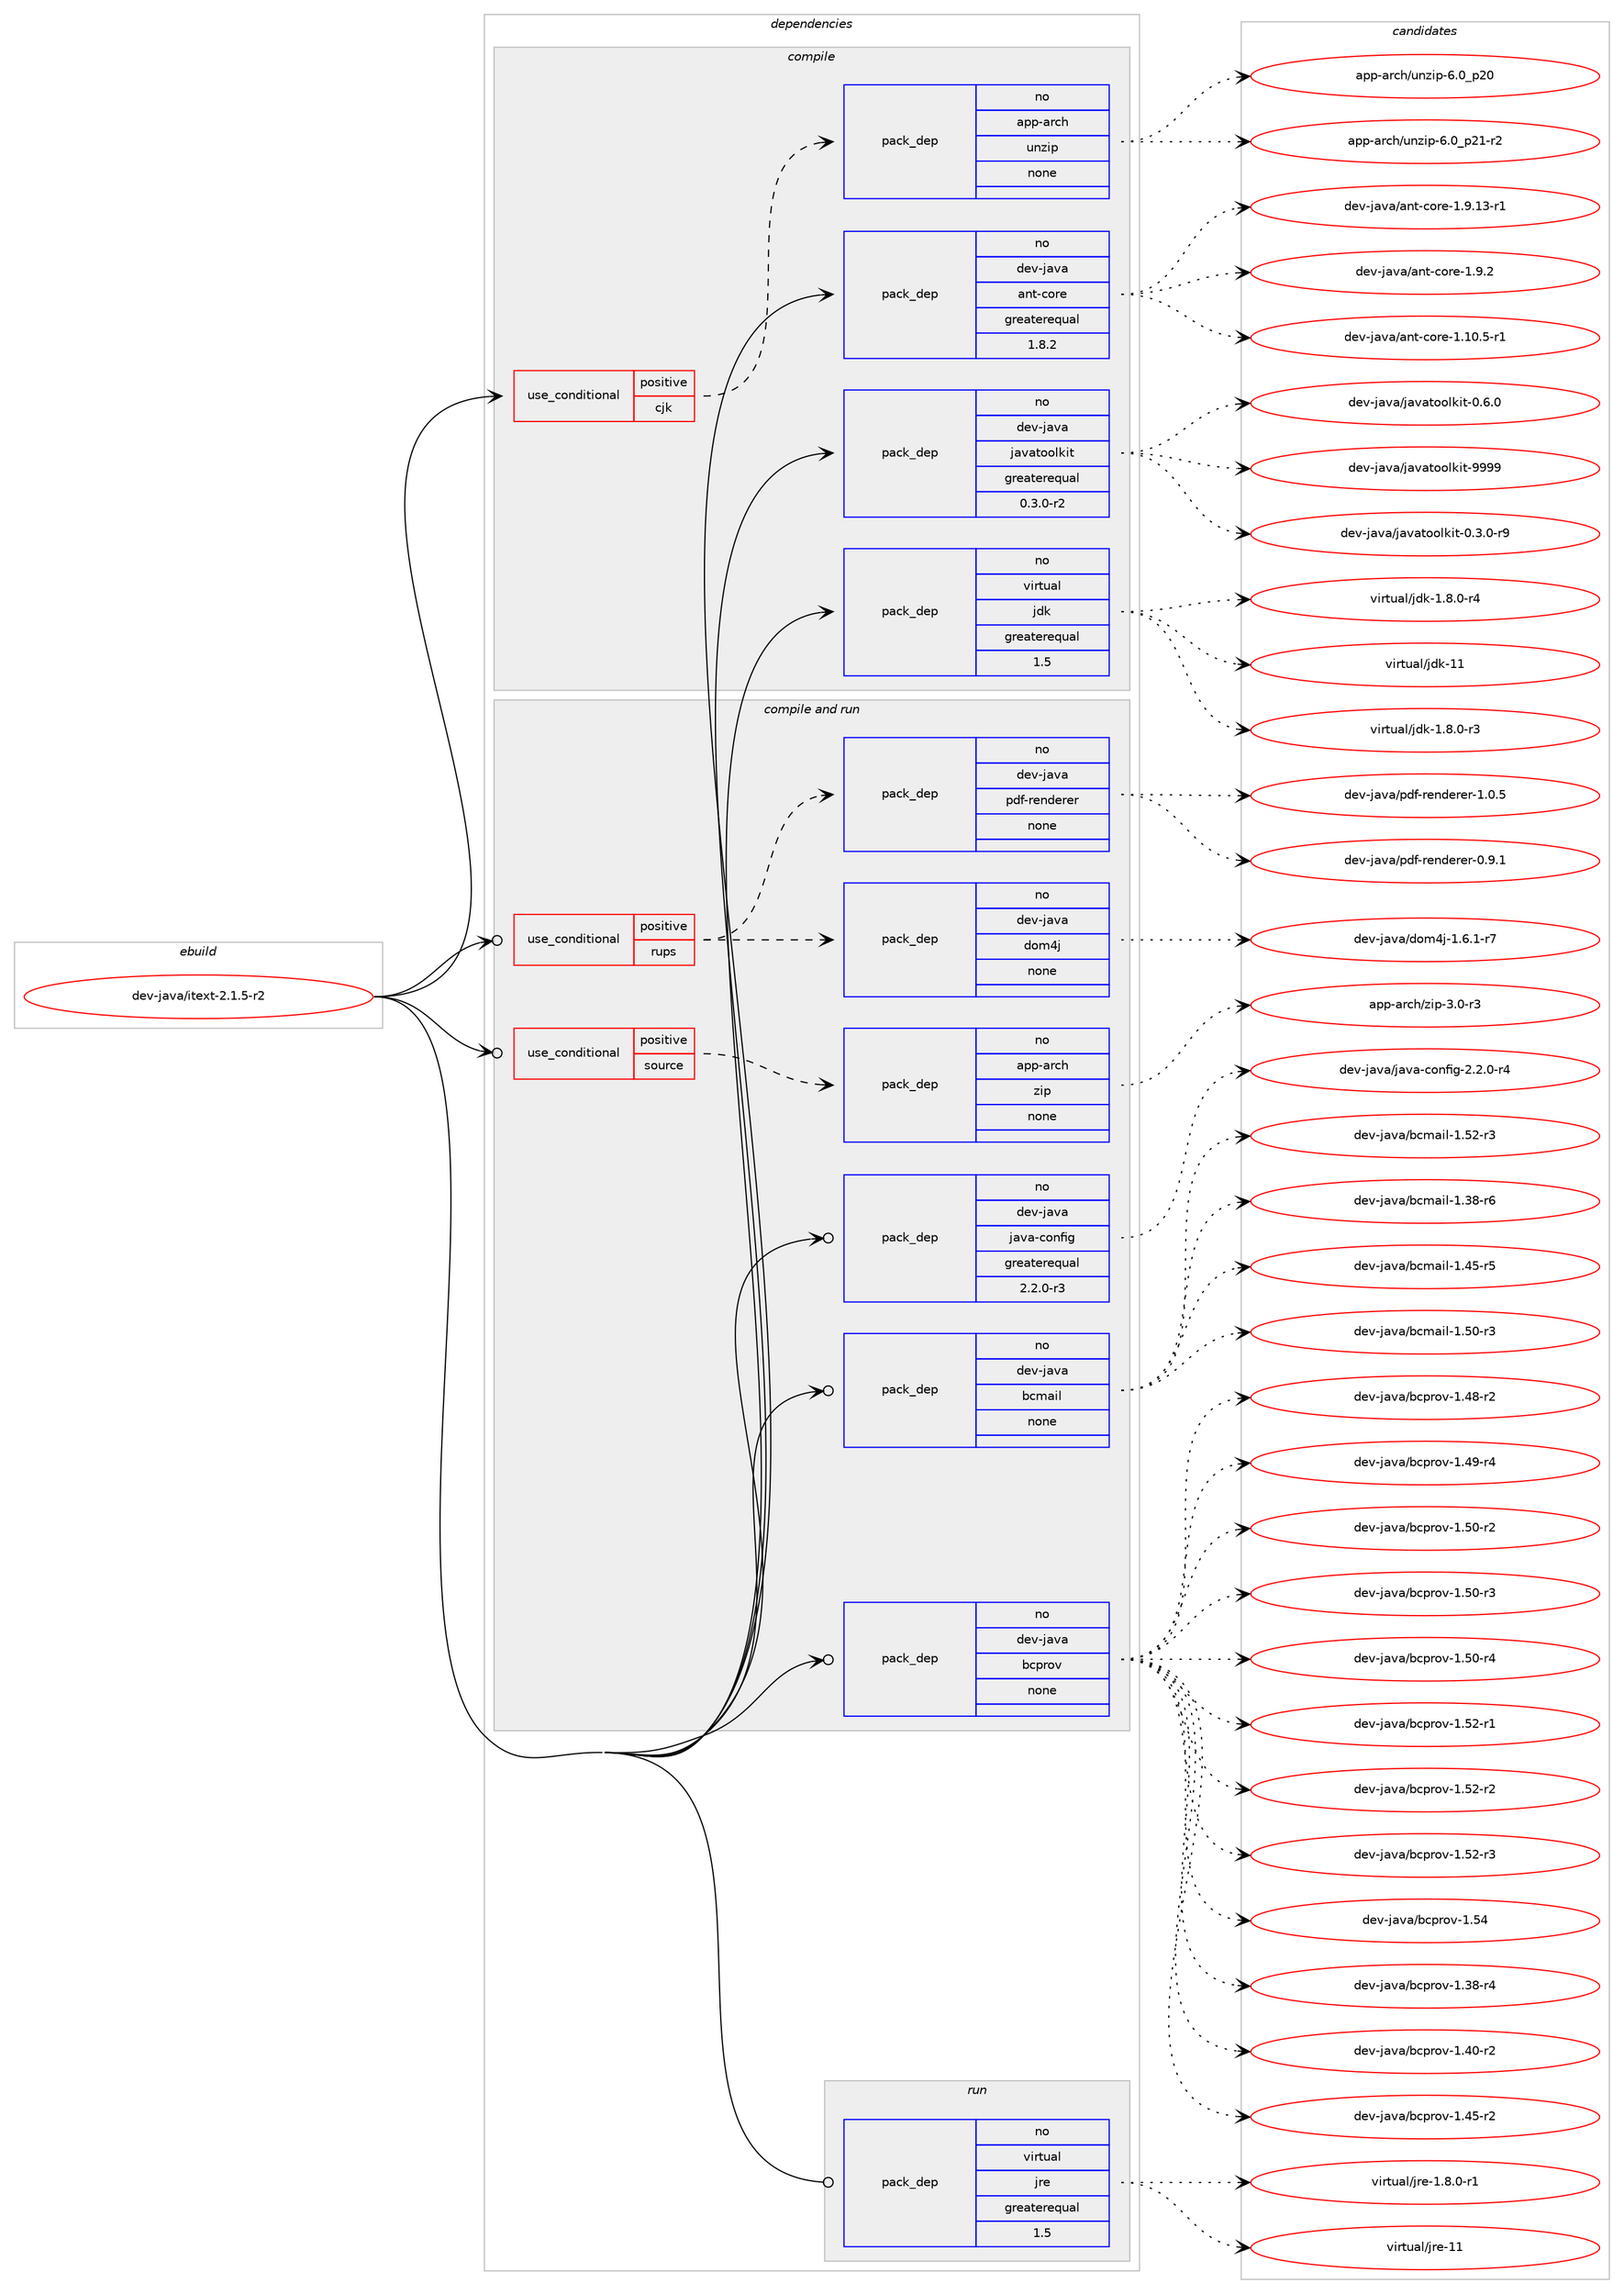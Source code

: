 digraph prolog {

# *************
# Graph options
# *************

newrank=true;
concentrate=true;
compound=true;
graph [rankdir=LR,fontname=Helvetica,fontsize=10,ranksep=1.5];#, ranksep=2.5, nodesep=0.2];
edge  [arrowhead=vee];
node  [fontname=Helvetica,fontsize=10];

# **********
# The ebuild
# **********

subgraph cluster_leftcol {
color=gray;
rank=same;
label=<<i>ebuild</i>>;
id [label="dev-java/itext-2.1.5-r2", color=red, width=4, href="../dev-java/itext-2.1.5-r2.svg"];
}

# ****************
# The dependencies
# ****************

subgraph cluster_midcol {
color=gray;
label=<<i>dependencies</i>>;
subgraph cluster_compile {
fillcolor="#eeeeee";
style=filled;
label=<<i>compile</i>>;
subgraph cond362779 {
dependency1353322 [label=<<TABLE BORDER="0" CELLBORDER="1" CELLSPACING="0" CELLPADDING="4"><TR><TD ROWSPAN="3" CELLPADDING="10">use_conditional</TD></TR><TR><TD>positive</TD></TR><TR><TD>cjk</TD></TR></TABLE>>, shape=none, color=red];
subgraph pack968110 {
dependency1353323 [label=<<TABLE BORDER="0" CELLBORDER="1" CELLSPACING="0" CELLPADDING="4" WIDTH="220"><TR><TD ROWSPAN="6" CELLPADDING="30">pack_dep</TD></TR><TR><TD WIDTH="110">no</TD></TR><TR><TD>app-arch</TD></TR><TR><TD>unzip</TD></TR><TR><TD>none</TD></TR><TR><TD></TD></TR></TABLE>>, shape=none, color=blue];
}
dependency1353322:e -> dependency1353323:w [weight=20,style="dashed",arrowhead="vee"];
}
id:e -> dependency1353322:w [weight=20,style="solid",arrowhead="vee"];
subgraph pack968111 {
dependency1353324 [label=<<TABLE BORDER="0" CELLBORDER="1" CELLSPACING="0" CELLPADDING="4" WIDTH="220"><TR><TD ROWSPAN="6" CELLPADDING="30">pack_dep</TD></TR><TR><TD WIDTH="110">no</TD></TR><TR><TD>dev-java</TD></TR><TR><TD>ant-core</TD></TR><TR><TD>greaterequal</TD></TR><TR><TD>1.8.2</TD></TR></TABLE>>, shape=none, color=blue];
}
id:e -> dependency1353324:w [weight=20,style="solid",arrowhead="vee"];
subgraph pack968112 {
dependency1353325 [label=<<TABLE BORDER="0" CELLBORDER="1" CELLSPACING="0" CELLPADDING="4" WIDTH="220"><TR><TD ROWSPAN="6" CELLPADDING="30">pack_dep</TD></TR><TR><TD WIDTH="110">no</TD></TR><TR><TD>dev-java</TD></TR><TR><TD>javatoolkit</TD></TR><TR><TD>greaterequal</TD></TR><TR><TD>0.3.0-r2</TD></TR></TABLE>>, shape=none, color=blue];
}
id:e -> dependency1353325:w [weight=20,style="solid",arrowhead="vee"];
subgraph pack968113 {
dependency1353326 [label=<<TABLE BORDER="0" CELLBORDER="1" CELLSPACING="0" CELLPADDING="4" WIDTH="220"><TR><TD ROWSPAN="6" CELLPADDING="30">pack_dep</TD></TR><TR><TD WIDTH="110">no</TD></TR><TR><TD>virtual</TD></TR><TR><TD>jdk</TD></TR><TR><TD>greaterequal</TD></TR><TR><TD>1.5</TD></TR></TABLE>>, shape=none, color=blue];
}
id:e -> dependency1353326:w [weight=20,style="solid",arrowhead="vee"];
}
subgraph cluster_compileandrun {
fillcolor="#eeeeee";
style=filled;
label=<<i>compile and run</i>>;
subgraph cond362780 {
dependency1353327 [label=<<TABLE BORDER="0" CELLBORDER="1" CELLSPACING="0" CELLPADDING="4"><TR><TD ROWSPAN="3" CELLPADDING="10">use_conditional</TD></TR><TR><TD>positive</TD></TR><TR><TD>rups</TD></TR></TABLE>>, shape=none, color=red];
subgraph pack968114 {
dependency1353328 [label=<<TABLE BORDER="0" CELLBORDER="1" CELLSPACING="0" CELLPADDING="4" WIDTH="220"><TR><TD ROWSPAN="6" CELLPADDING="30">pack_dep</TD></TR><TR><TD WIDTH="110">no</TD></TR><TR><TD>dev-java</TD></TR><TR><TD>dom4j</TD></TR><TR><TD>none</TD></TR><TR><TD></TD></TR></TABLE>>, shape=none, color=blue];
}
dependency1353327:e -> dependency1353328:w [weight=20,style="dashed",arrowhead="vee"];
subgraph pack968115 {
dependency1353329 [label=<<TABLE BORDER="0" CELLBORDER="1" CELLSPACING="0" CELLPADDING="4" WIDTH="220"><TR><TD ROWSPAN="6" CELLPADDING="30">pack_dep</TD></TR><TR><TD WIDTH="110">no</TD></TR><TR><TD>dev-java</TD></TR><TR><TD>pdf-renderer</TD></TR><TR><TD>none</TD></TR><TR><TD></TD></TR></TABLE>>, shape=none, color=blue];
}
dependency1353327:e -> dependency1353329:w [weight=20,style="dashed",arrowhead="vee"];
}
id:e -> dependency1353327:w [weight=20,style="solid",arrowhead="odotvee"];
subgraph cond362781 {
dependency1353330 [label=<<TABLE BORDER="0" CELLBORDER="1" CELLSPACING="0" CELLPADDING="4"><TR><TD ROWSPAN="3" CELLPADDING="10">use_conditional</TD></TR><TR><TD>positive</TD></TR><TR><TD>source</TD></TR></TABLE>>, shape=none, color=red];
subgraph pack968116 {
dependency1353331 [label=<<TABLE BORDER="0" CELLBORDER="1" CELLSPACING="0" CELLPADDING="4" WIDTH="220"><TR><TD ROWSPAN="6" CELLPADDING="30">pack_dep</TD></TR><TR><TD WIDTH="110">no</TD></TR><TR><TD>app-arch</TD></TR><TR><TD>zip</TD></TR><TR><TD>none</TD></TR><TR><TD></TD></TR></TABLE>>, shape=none, color=blue];
}
dependency1353330:e -> dependency1353331:w [weight=20,style="dashed",arrowhead="vee"];
}
id:e -> dependency1353330:w [weight=20,style="solid",arrowhead="odotvee"];
subgraph pack968117 {
dependency1353332 [label=<<TABLE BORDER="0" CELLBORDER="1" CELLSPACING="0" CELLPADDING="4" WIDTH="220"><TR><TD ROWSPAN="6" CELLPADDING="30">pack_dep</TD></TR><TR><TD WIDTH="110">no</TD></TR><TR><TD>dev-java</TD></TR><TR><TD>bcmail</TD></TR><TR><TD>none</TD></TR><TR><TD></TD></TR></TABLE>>, shape=none, color=blue];
}
id:e -> dependency1353332:w [weight=20,style="solid",arrowhead="odotvee"];
subgraph pack968118 {
dependency1353333 [label=<<TABLE BORDER="0" CELLBORDER="1" CELLSPACING="0" CELLPADDING="4" WIDTH="220"><TR><TD ROWSPAN="6" CELLPADDING="30">pack_dep</TD></TR><TR><TD WIDTH="110">no</TD></TR><TR><TD>dev-java</TD></TR><TR><TD>bcprov</TD></TR><TR><TD>none</TD></TR><TR><TD></TD></TR></TABLE>>, shape=none, color=blue];
}
id:e -> dependency1353333:w [weight=20,style="solid",arrowhead="odotvee"];
subgraph pack968119 {
dependency1353334 [label=<<TABLE BORDER="0" CELLBORDER="1" CELLSPACING="0" CELLPADDING="4" WIDTH="220"><TR><TD ROWSPAN="6" CELLPADDING="30">pack_dep</TD></TR><TR><TD WIDTH="110">no</TD></TR><TR><TD>dev-java</TD></TR><TR><TD>java-config</TD></TR><TR><TD>greaterequal</TD></TR><TR><TD>2.2.0-r3</TD></TR></TABLE>>, shape=none, color=blue];
}
id:e -> dependency1353334:w [weight=20,style="solid",arrowhead="odotvee"];
}
subgraph cluster_run {
fillcolor="#eeeeee";
style=filled;
label=<<i>run</i>>;
subgraph pack968120 {
dependency1353335 [label=<<TABLE BORDER="0" CELLBORDER="1" CELLSPACING="0" CELLPADDING="4" WIDTH="220"><TR><TD ROWSPAN="6" CELLPADDING="30">pack_dep</TD></TR><TR><TD WIDTH="110">no</TD></TR><TR><TD>virtual</TD></TR><TR><TD>jre</TD></TR><TR><TD>greaterequal</TD></TR><TR><TD>1.5</TD></TR></TABLE>>, shape=none, color=blue];
}
id:e -> dependency1353335:w [weight=20,style="solid",arrowhead="odot"];
}
}

# **************
# The candidates
# **************

subgraph cluster_choices {
rank=same;
color=gray;
label=<<i>candidates</i>>;

subgraph choice968110 {
color=black;
nodesep=1;
choice971121124597114991044711711012210511245544648951125048 [label="app-arch/unzip-6.0_p20", color=red, width=4,href="../app-arch/unzip-6.0_p20.svg"];
choice9711211245971149910447117110122105112455446489511250494511450 [label="app-arch/unzip-6.0_p21-r2", color=red, width=4,href="../app-arch/unzip-6.0_p21-r2.svg"];
dependency1353323:e -> choice971121124597114991044711711012210511245544648951125048:w [style=dotted,weight="100"];
dependency1353323:e -> choice9711211245971149910447117110122105112455446489511250494511450:w [style=dotted,weight="100"];
}
subgraph choice968111 {
color=black;
nodesep=1;
choice10010111845106971189747971101164599111114101454946494846534511449 [label="dev-java/ant-core-1.10.5-r1", color=red, width=4,href="../dev-java/ant-core-1.10.5-r1.svg"];
choice10010111845106971189747971101164599111114101454946574649514511449 [label="dev-java/ant-core-1.9.13-r1", color=red, width=4,href="../dev-java/ant-core-1.9.13-r1.svg"];
choice10010111845106971189747971101164599111114101454946574650 [label="dev-java/ant-core-1.9.2", color=red, width=4,href="../dev-java/ant-core-1.9.2.svg"];
dependency1353324:e -> choice10010111845106971189747971101164599111114101454946494846534511449:w [style=dotted,weight="100"];
dependency1353324:e -> choice10010111845106971189747971101164599111114101454946574649514511449:w [style=dotted,weight="100"];
dependency1353324:e -> choice10010111845106971189747971101164599111114101454946574650:w [style=dotted,weight="100"];
}
subgraph choice968112 {
color=black;
nodesep=1;
choice1001011184510697118974710697118971161111111081071051164548465146484511457 [label="dev-java/javatoolkit-0.3.0-r9", color=red, width=4,href="../dev-java/javatoolkit-0.3.0-r9.svg"];
choice100101118451069711897471069711897116111111108107105116454846544648 [label="dev-java/javatoolkit-0.6.0", color=red, width=4,href="../dev-java/javatoolkit-0.6.0.svg"];
choice1001011184510697118974710697118971161111111081071051164557575757 [label="dev-java/javatoolkit-9999", color=red, width=4,href="../dev-java/javatoolkit-9999.svg"];
dependency1353325:e -> choice1001011184510697118974710697118971161111111081071051164548465146484511457:w [style=dotted,weight="100"];
dependency1353325:e -> choice100101118451069711897471069711897116111111108107105116454846544648:w [style=dotted,weight="100"];
dependency1353325:e -> choice1001011184510697118974710697118971161111111081071051164557575757:w [style=dotted,weight="100"];
}
subgraph choice968113 {
color=black;
nodesep=1;
choice11810511411611797108471061001074549465646484511451 [label="virtual/jdk-1.8.0-r3", color=red, width=4,href="../virtual/jdk-1.8.0-r3.svg"];
choice11810511411611797108471061001074549465646484511452 [label="virtual/jdk-1.8.0-r4", color=red, width=4,href="../virtual/jdk-1.8.0-r4.svg"];
choice1181051141161179710847106100107454949 [label="virtual/jdk-11", color=red, width=4,href="../virtual/jdk-11.svg"];
dependency1353326:e -> choice11810511411611797108471061001074549465646484511451:w [style=dotted,weight="100"];
dependency1353326:e -> choice11810511411611797108471061001074549465646484511452:w [style=dotted,weight="100"];
dependency1353326:e -> choice1181051141161179710847106100107454949:w [style=dotted,weight="100"];
}
subgraph choice968114 {
color=black;
nodesep=1;
choice10010111845106971189747100111109521064549465446494511455 [label="dev-java/dom4j-1.6.1-r7", color=red, width=4,href="../dev-java/dom4j-1.6.1-r7.svg"];
dependency1353328:e -> choice10010111845106971189747100111109521064549465446494511455:w [style=dotted,weight="100"];
}
subgraph choice968115 {
color=black;
nodesep=1;
choice1001011184510697118974711210010245114101110100101114101114454846574649 [label="dev-java/pdf-renderer-0.9.1", color=red, width=4,href="../dev-java/pdf-renderer-0.9.1.svg"];
choice1001011184510697118974711210010245114101110100101114101114454946484653 [label="dev-java/pdf-renderer-1.0.5", color=red, width=4,href="../dev-java/pdf-renderer-1.0.5.svg"];
dependency1353329:e -> choice1001011184510697118974711210010245114101110100101114101114454846574649:w [style=dotted,weight="100"];
dependency1353329:e -> choice1001011184510697118974711210010245114101110100101114101114454946484653:w [style=dotted,weight="100"];
}
subgraph choice968116 {
color=black;
nodesep=1;
choice9711211245971149910447122105112455146484511451 [label="app-arch/zip-3.0-r3", color=red, width=4,href="../app-arch/zip-3.0-r3.svg"];
dependency1353331:e -> choice9711211245971149910447122105112455146484511451:w [style=dotted,weight="100"];
}
subgraph choice968117 {
color=black;
nodesep=1;
choice1001011184510697118974798991099710510845494651564511454 [label="dev-java/bcmail-1.38-r6", color=red, width=4,href="../dev-java/bcmail-1.38-r6.svg"];
choice1001011184510697118974798991099710510845494652534511453 [label="dev-java/bcmail-1.45-r5", color=red, width=4,href="../dev-java/bcmail-1.45-r5.svg"];
choice1001011184510697118974798991099710510845494653484511451 [label="dev-java/bcmail-1.50-r3", color=red, width=4,href="../dev-java/bcmail-1.50-r3.svg"];
choice1001011184510697118974798991099710510845494653504511451 [label="dev-java/bcmail-1.52-r3", color=red, width=4,href="../dev-java/bcmail-1.52-r3.svg"];
dependency1353332:e -> choice1001011184510697118974798991099710510845494651564511454:w [style=dotted,weight="100"];
dependency1353332:e -> choice1001011184510697118974798991099710510845494652534511453:w [style=dotted,weight="100"];
dependency1353332:e -> choice1001011184510697118974798991099710510845494653484511451:w [style=dotted,weight="100"];
dependency1353332:e -> choice1001011184510697118974798991099710510845494653504511451:w [style=dotted,weight="100"];
}
subgraph choice968118 {
color=black;
nodesep=1;
choice10010111845106971189747989911211411111845494651564511452 [label="dev-java/bcprov-1.38-r4", color=red, width=4,href="../dev-java/bcprov-1.38-r4.svg"];
choice10010111845106971189747989911211411111845494652484511450 [label="dev-java/bcprov-1.40-r2", color=red, width=4,href="../dev-java/bcprov-1.40-r2.svg"];
choice10010111845106971189747989911211411111845494652534511450 [label="dev-java/bcprov-1.45-r2", color=red, width=4,href="../dev-java/bcprov-1.45-r2.svg"];
choice10010111845106971189747989911211411111845494652564511450 [label="dev-java/bcprov-1.48-r2", color=red, width=4,href="../dev-java/bcprov-1.48-r2.svg"];
choice10010111845106971189747989911211411111845494652574511452 [label="dev-java/bcprov-1.49-r4", color=red, width=4,href="../dev-java/bcprov-1.49-r4.svg"];
choice10010111845106971189747989911211411111845494653484511450 [label="dev-java/bcprov-1.50-r2", color=red, width=4,href="../dev-java/bcprov-1.50-r2.svg"];
choice10010111845106971189747989911211411111845494653484511451 [label="dev-java/bcprov-1.50-r3", color=red, width=4,href="../dev-java/bcprov-1.50-r3.svg"];
choice10010111845106971189747989911211411111845494653484511452 [label="dev-java/bcprov-1.50-r4", color=red, width=4,href="../dev-java/bcprov-1.50-r4.svg"];
choice10010111845106971189747989911211411111845494653504511449 [label="dev-java/bcprov-1.52-r1", color=red, width=4,href="../dev-java/bcprov-1.52-r1.svg"];
choice10010111845106971189747989911211411111845494653504511450 [label="dev-java/bcprov-1.52-r2", color=red, width=4,href="../dev-java/bcprov-1.52-r2.svg"];
choice10010111845106971189747989911211411111845494653504511451 [label="dev-java/bcprov-1.52-r3", color=red, width=4,href="../dev-java/bcprov-1.52-r3.svg"];
choice1001011184510697118974798991121141111184549465352 [label="dev-java/bcprov-1.54", color=red, width=4,href="../dev-java/bcprov-1.54.svg"];
dependency1353333:e -> choice10010111845106971189747989911211411111845494651564511452:w [style=dotted,weight="100"];
dependency1353333:e -> choice10010111845106971189747989911211411111845494652484511450:w [style=dotted,weight="100"];
dependency1353333:e -> choice10010111845106971189747989911211411111845494652534511450:w [style=dotted,weight="100"];
dependency1353333:e -> choice10010111845106971189747989911211411111845494652564511450:w [style=dotted,weight="100"];
dependency1353333:e -> choice10010111845106971189747989911211411111845494652574511452:w [style=dotted,weight="100"];
dependency1353333:e -> choice10010111845106971189747989911211411111845494653484511450:w [style=dotted,weight="100"];
dependency1353333:e -> choice10010111845106971189747989911211411111845494653484511451:w [style=dotted,weight="100"];
dependency1353333:e -> choice10010111845106971189747989911211411111845494653484511452:w [style=dotted,weight="100"];
dependency1353333:e -> choice10010111845106971189747989911211411111845494653504511449:w [style=dotted,weight="100"];
dependency1353333:e -> choice10010111845106971189747989911211411111845494653504511450:w [style=dotted,weight="100"];
dependency1353333:e -> choice10010111845106971189747989911211411111845494653504511451:w [style=dotted,weight="100"];
dependency1353333:e -> choice1001011184510697118974798991121141111184549465352:w [style=dotted,weight="100"];
}
subgraph choice968119 {
color=black;
nodesep=1;
choice10010111845106971189747106971189745991111101021051034550465046484511452 [label="dev-java/java-config-2.2.0-r4", color=red, width=4,href="../dev-java/java-config-2.2.0-r4.svg"];
dependency1353334:e -> choice10010111845106971189747106971189745991111101021051034550465046484511452:w [style=dotted,weight="100"];
}
subgraph choice968120 {
color=black;
nodesep=1;
choice11810511411611797108471061141014549465646484511449 [label="virtual/jre-1.8.0-r1", color=red, width=4,href="../virtual/jre-1.8.0-r1.svg"];
choice1181051141161179710847106114101454949 [label="virtual/jre-11", color=red, width=4,href="../virtual/jre-11.svg"];
dependency1353335:e -> choice11810511411611797108471061141014549465646484511449:w [style=dotted,weight="100"];
dependency1353335:e -> choice1181051141161179710847106114101454949:w [style=dotted,weight="100"];
}
}

}
